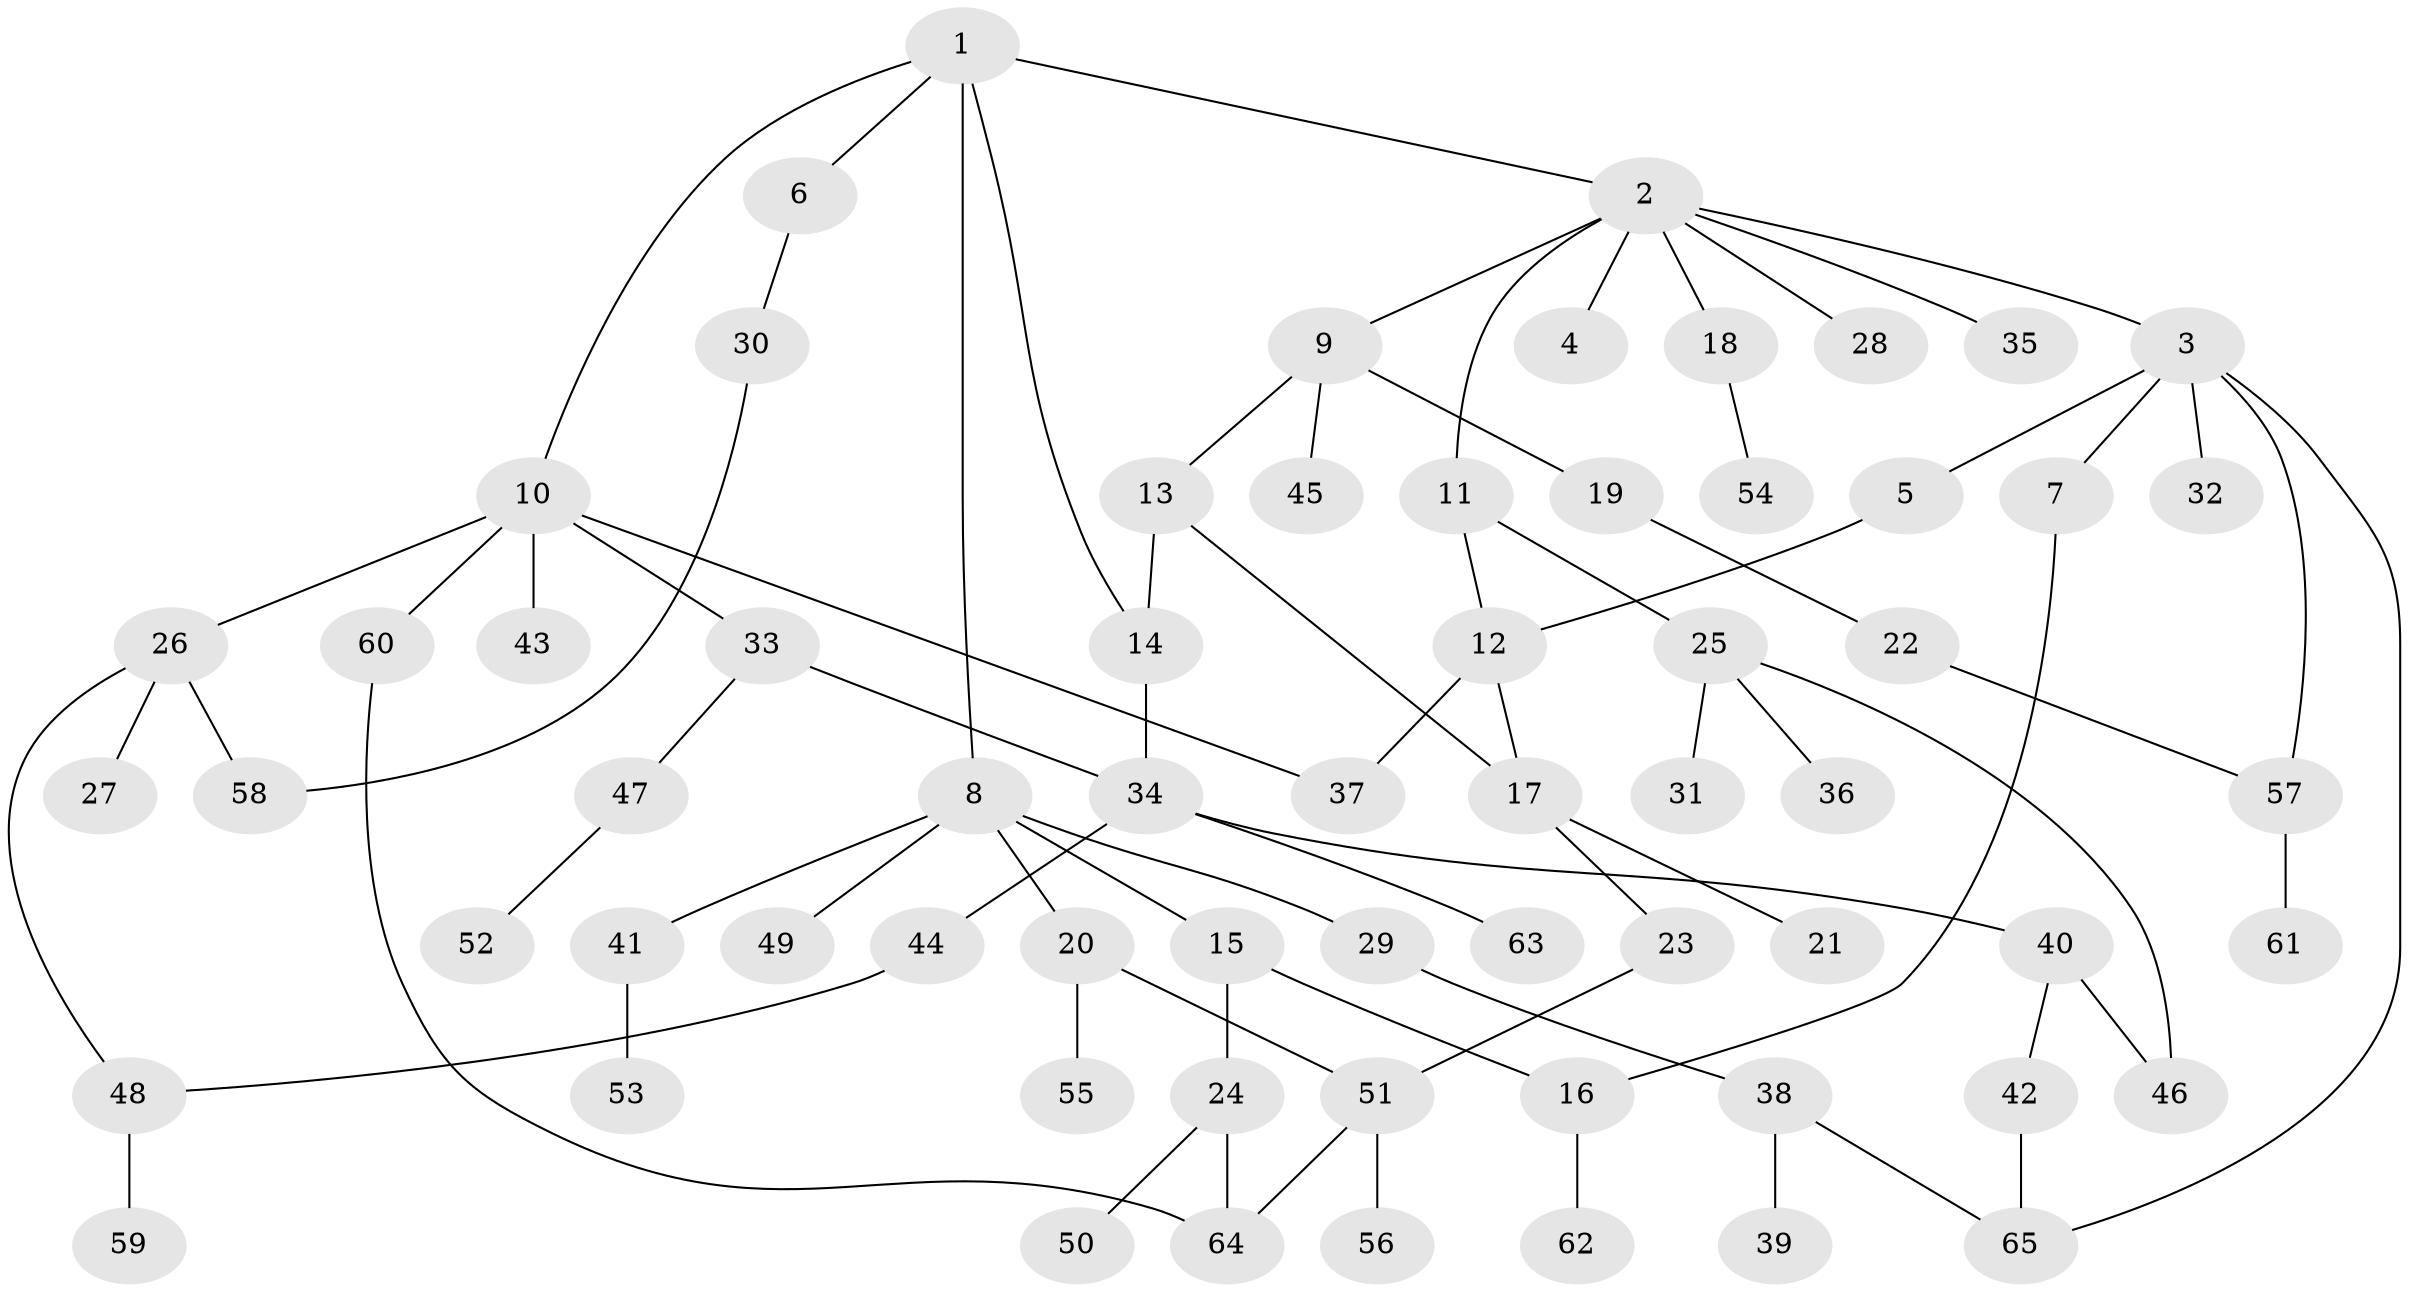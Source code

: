 // coarse degree distribution, {5: 0.15151515151515152, 7: 0.030303030303030304, 1: 0.21212121212121213, 2: 0.24242424242424243, 4: 0.09090909090909091, 3: 0.2727272727272727}
// Generated by graph-tools (version 1.1) at 2025/49/03/04/25 22:49:13]
// undirected, 65 vertices, 79 edges
graph export_dot {
  node [color=gray90,style=filled];
  1;
  2;
  3;
  4;
  5;
  6;
  7;
  8;
  9;
  10;
  11;
  12;
  13;
  14;
  15;
  16;
  17;
  18;
  19;
  20;
  21;
  22;
  23;
  24;
  25;
  26;
  27;
  28;
  29;
  30;
  31;
  32;
  33;
  34;
  35;
  36;
  37;
  38;
  39;
  40;
  41;
  42;
  43;
  44;
  45;
  46;
  47;
  48;
  49;
  50;
  51;
  52;
  53;
  54;
  55;
  56;
  57;
  58;
  59;
  60;
  61;
  62;
  63;
  64;
  65;
  1 -- 2;
  1 -- 6;
  1 -- 8;
  1 -- 10;
  1 -- 14;
  2 -- 3;
  2 -- 4;
  2 -- 9;
  2 -- 11;
  2 -- 18;
  2 -- 28;
  2 -- 35;
  3 -- 5;
  3 -- 7;
  3 -- 32;
  3 -- 57;
  3 -- 65;
  5 -- 12;
  6 -- 30;
  7 -- 16;
  8 -- 15;
  8 -- 20;
  8 -- 29;
  8 -- 41;
  8 -- 49;
  9 -- 13;
  9 -- 19;
  9 -- 45;
  10 -- 26;
  10 -- 33;
  10 -- 43;
  10 -- 60;
  10 -- 37;
  11 -- 12;
  11 -- 25;
  12 -- 37;
  12 -- 17;
  13 -- 17;
  13 -- 14;
  14 -- 34;
  15 -- 16;
  15 -- 24;
  16 -- 62;
  17 -- 21;
  17 -- 23;
  18 -- 54;
  19 -- 22;
  20 -- 55;
  20 -- 51;
  22 -- 57;
  23 -- 51;
  24 -- 50;
  24 -- 64;
  25 -- 31;
  25 -- 36;
  25 -- 46;
  26 -- 27;
  26 -- 48;
  26 -- 58;
  29 -- 38;
  30 -- 58;
  33 -- 34;
  33 -- 47;
  34 -- 40;
  34 -- 44;
  34 -- 63;
  38 -- 39;
  38 -- 65;
  40 -- 42;
  40 -- 46;
  41 -- 53;
  42 -- 65;
  44 -- 48;
  47 -- 52;
  48 -- 59;
  51 -- 56;
  51 -- 64;
  57 -- 61;
  60 -- 64;
}

